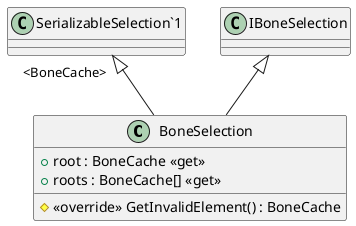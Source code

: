 @startuml
class BoneSelection {
    # <<override>> GetInvalidElement() : BoneCache
    + root : BoneCache <<get>>
    + roots : BoneCache[] <<get>>
}
"SerializableSelection`1" "<BoneCache>" <|-- BoneSelection
IBoneSelection <|-- BoneSelection
@enduml
